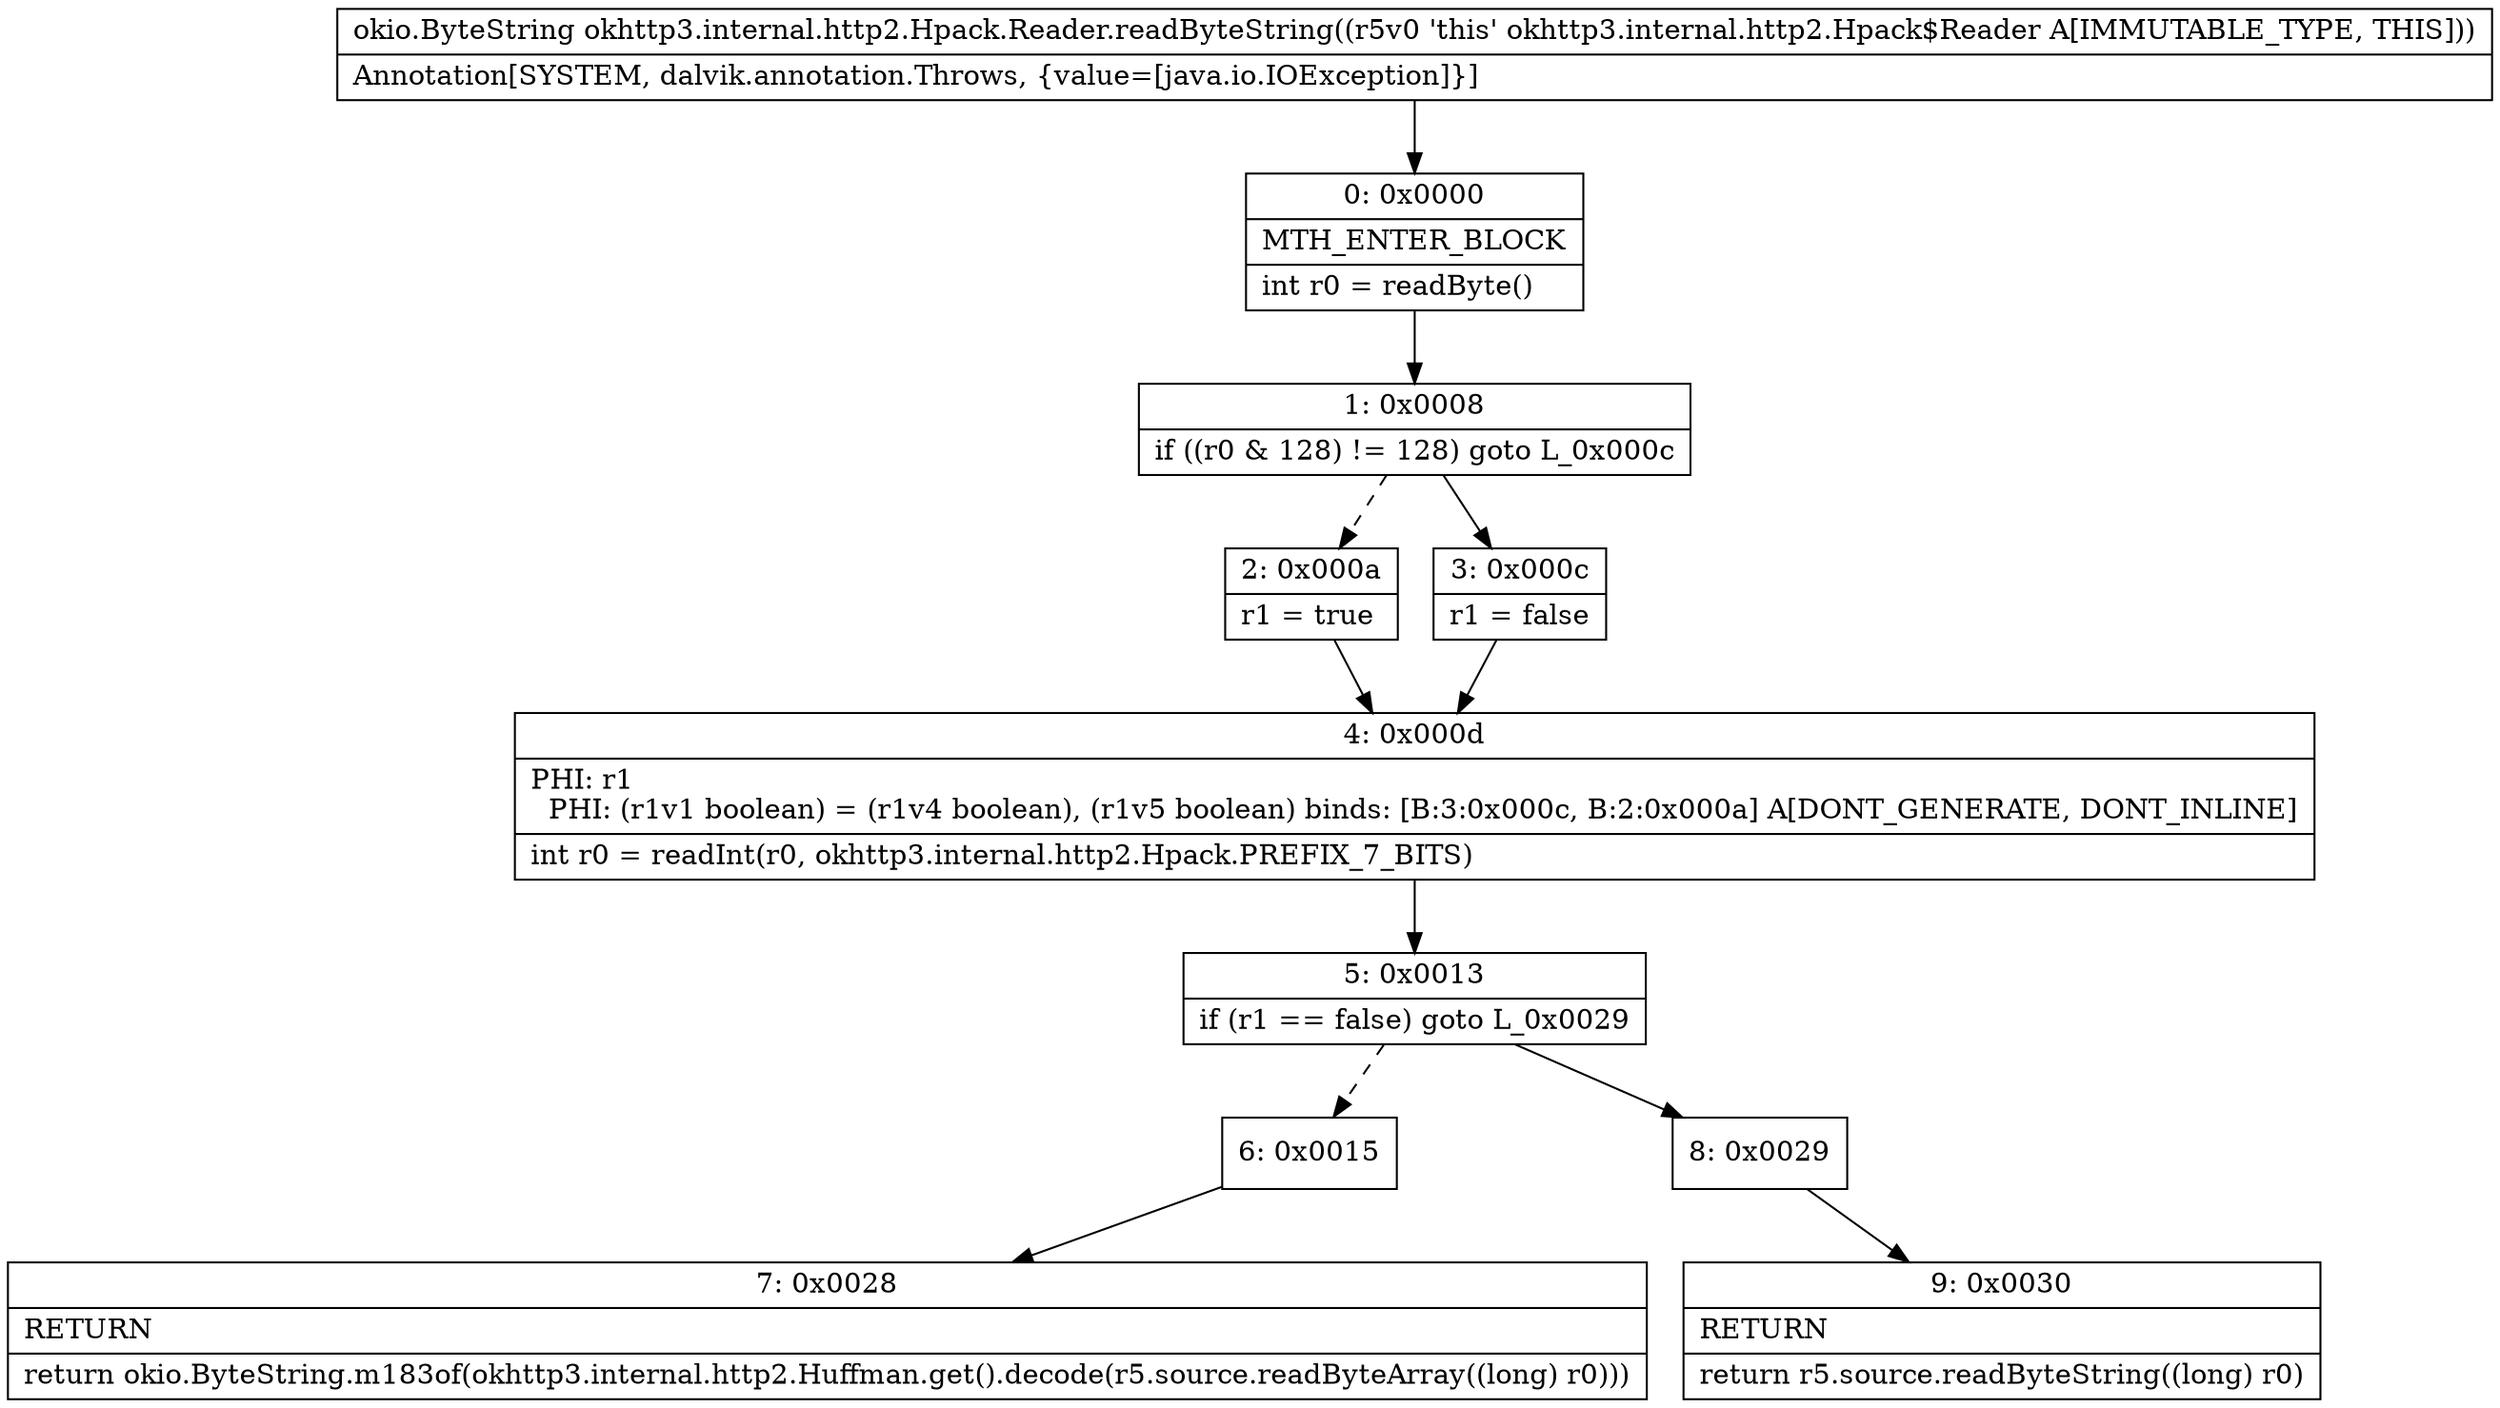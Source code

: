 digraph "CFG forokhttp3.internal.http2.Hpack.Reader.readByteString()Lokio\/ByteString;" {
Node_0 [shape=record,label="{0\:\ 0x0000|MTH_ENTER_BLOCK\l|int r0 = readByte()\l}"];
Node_1 [shape=record,label="{1\:\ 0x0008|if ((r0 & 128) != 128) goto L_0x000c\l}"];
Node_2 [shape=record,label="{2\:\ 0x000a|r1 = true\l}"];
Node_3 [shape=record,label="{3\:\ 0x000c|r1 = false\l}"];
Node_4 [shape=record,label="{4\:\ 0x000d|PHI: r1 \l  PHI: (r1v1 boolean) = (r1v4 boolean), (r1v5 boolean) binds: [B:3:0x000c, B:2:0x000a] A[DONT_GENERATE, DONT_INLINE]\l|int r0 = readInt(r0, okhttp3.internal.http2.Hpack.PREFIX_7_BITS)\l}"];
Node_5 [shape=record,label="{5\:\ 0x0013|if (r1 == false) goto L_0x0029\l}"];
Node_6 [shape=record,label="{6\:\ 0x0015}"];
Node_7 [shape=record,label="{7\:\ 0x0028|RETURN\l|return okio.ByteString.m183of(okhttp3.internal.http2.Huffman.get().decode(r5.source.readByteArray((long) r0)))\l}"];
Node_8 [shape=record,label="{8\:\ 0x0029}"];
Node_9 [shape=record,label="{9\:\ 0x0030|RETURN\l|return r5.source.readByteString((long) r0)\l}"];
MethodNode[shape=record,label="{okio.ByteString okhttp3.internal.http2.Hpack.Reader.readByteString((r5v0 'this' okhttp3.internal.http2.Hpack$Reader A[IMMUTABLE_TYPE, THIS]))  | Annotation[SYSTEM, dalvik.annotation.Throws, \{value=[java.io.IOException]\}]\l}"];
MethodNode -> Node_0;
Node_0 -> Node_1;
Node_1 -> Node_2[style=dashed];
Node_1 -> Node_3;
Node_2 -> Node_4;
Node_3 -> Node_4;
Node_4 -> Node_5;
Node_5 -> Node_6[style=dashed];
Node_5 -> Node_8;
Node_6 -> Node_7;
Node_8 -> Node_9;
}

